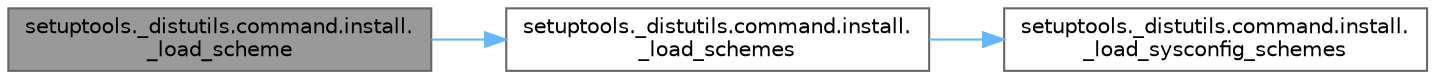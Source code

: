 digraph "setuptools._distutils.command.install._load_scheme"
{
 // LATEX_PDF_SIZE
  bgcolor="transparent";
  edge [fontname=Helvetica,fontsize=10,labelfontname=Helvetica,labelfontsize=10];
  node [fontname=Helvetica,fontsize=10,shape=box,height=0.2,width=0.4];
  rankdir="LR";
  Node1 [id="Node000001",label="setuptools._distutils.command.install.\l_load_scheme",height=0.2,width=0.4,color="gray40", fillcolor="grey60", style="filled", fontcolor="black",tooltip=" "];
  Node1 -> Node2 [id="edge1_Node000001_Node000002",color="steelblue1",style="solid",tooltip=" "];
  Node2 [id="Node000002",label="setuptools._distutils.command.install.\l_load_schemes",height=0.2,width=0.4,color="grey40", fillcolor="white", style="filled",URL="$namespacesetuptools_1_1__distutils_1_1command_1_1install.html#af4ce8e2db70dded0da77c1c815108749",tooltip=" "];
  Node2 -> Node3 [id="edge2_Node000002_Node000003",color="steelblue1",style="solid",tooltip=" "];
  Node3 [id="Node000003",label="setuptools._distutils.command.install.\l_load_sysconfig_schemes",height=0.2,width=0.4,color="grey40", fillcolor="white", style="filled",URL="$namespacesetuptools_1_1__distutils_1_1command_1_1install.html#a44920de872c87e898f5ad5b33a5340ba",tooltip=" "];
}
